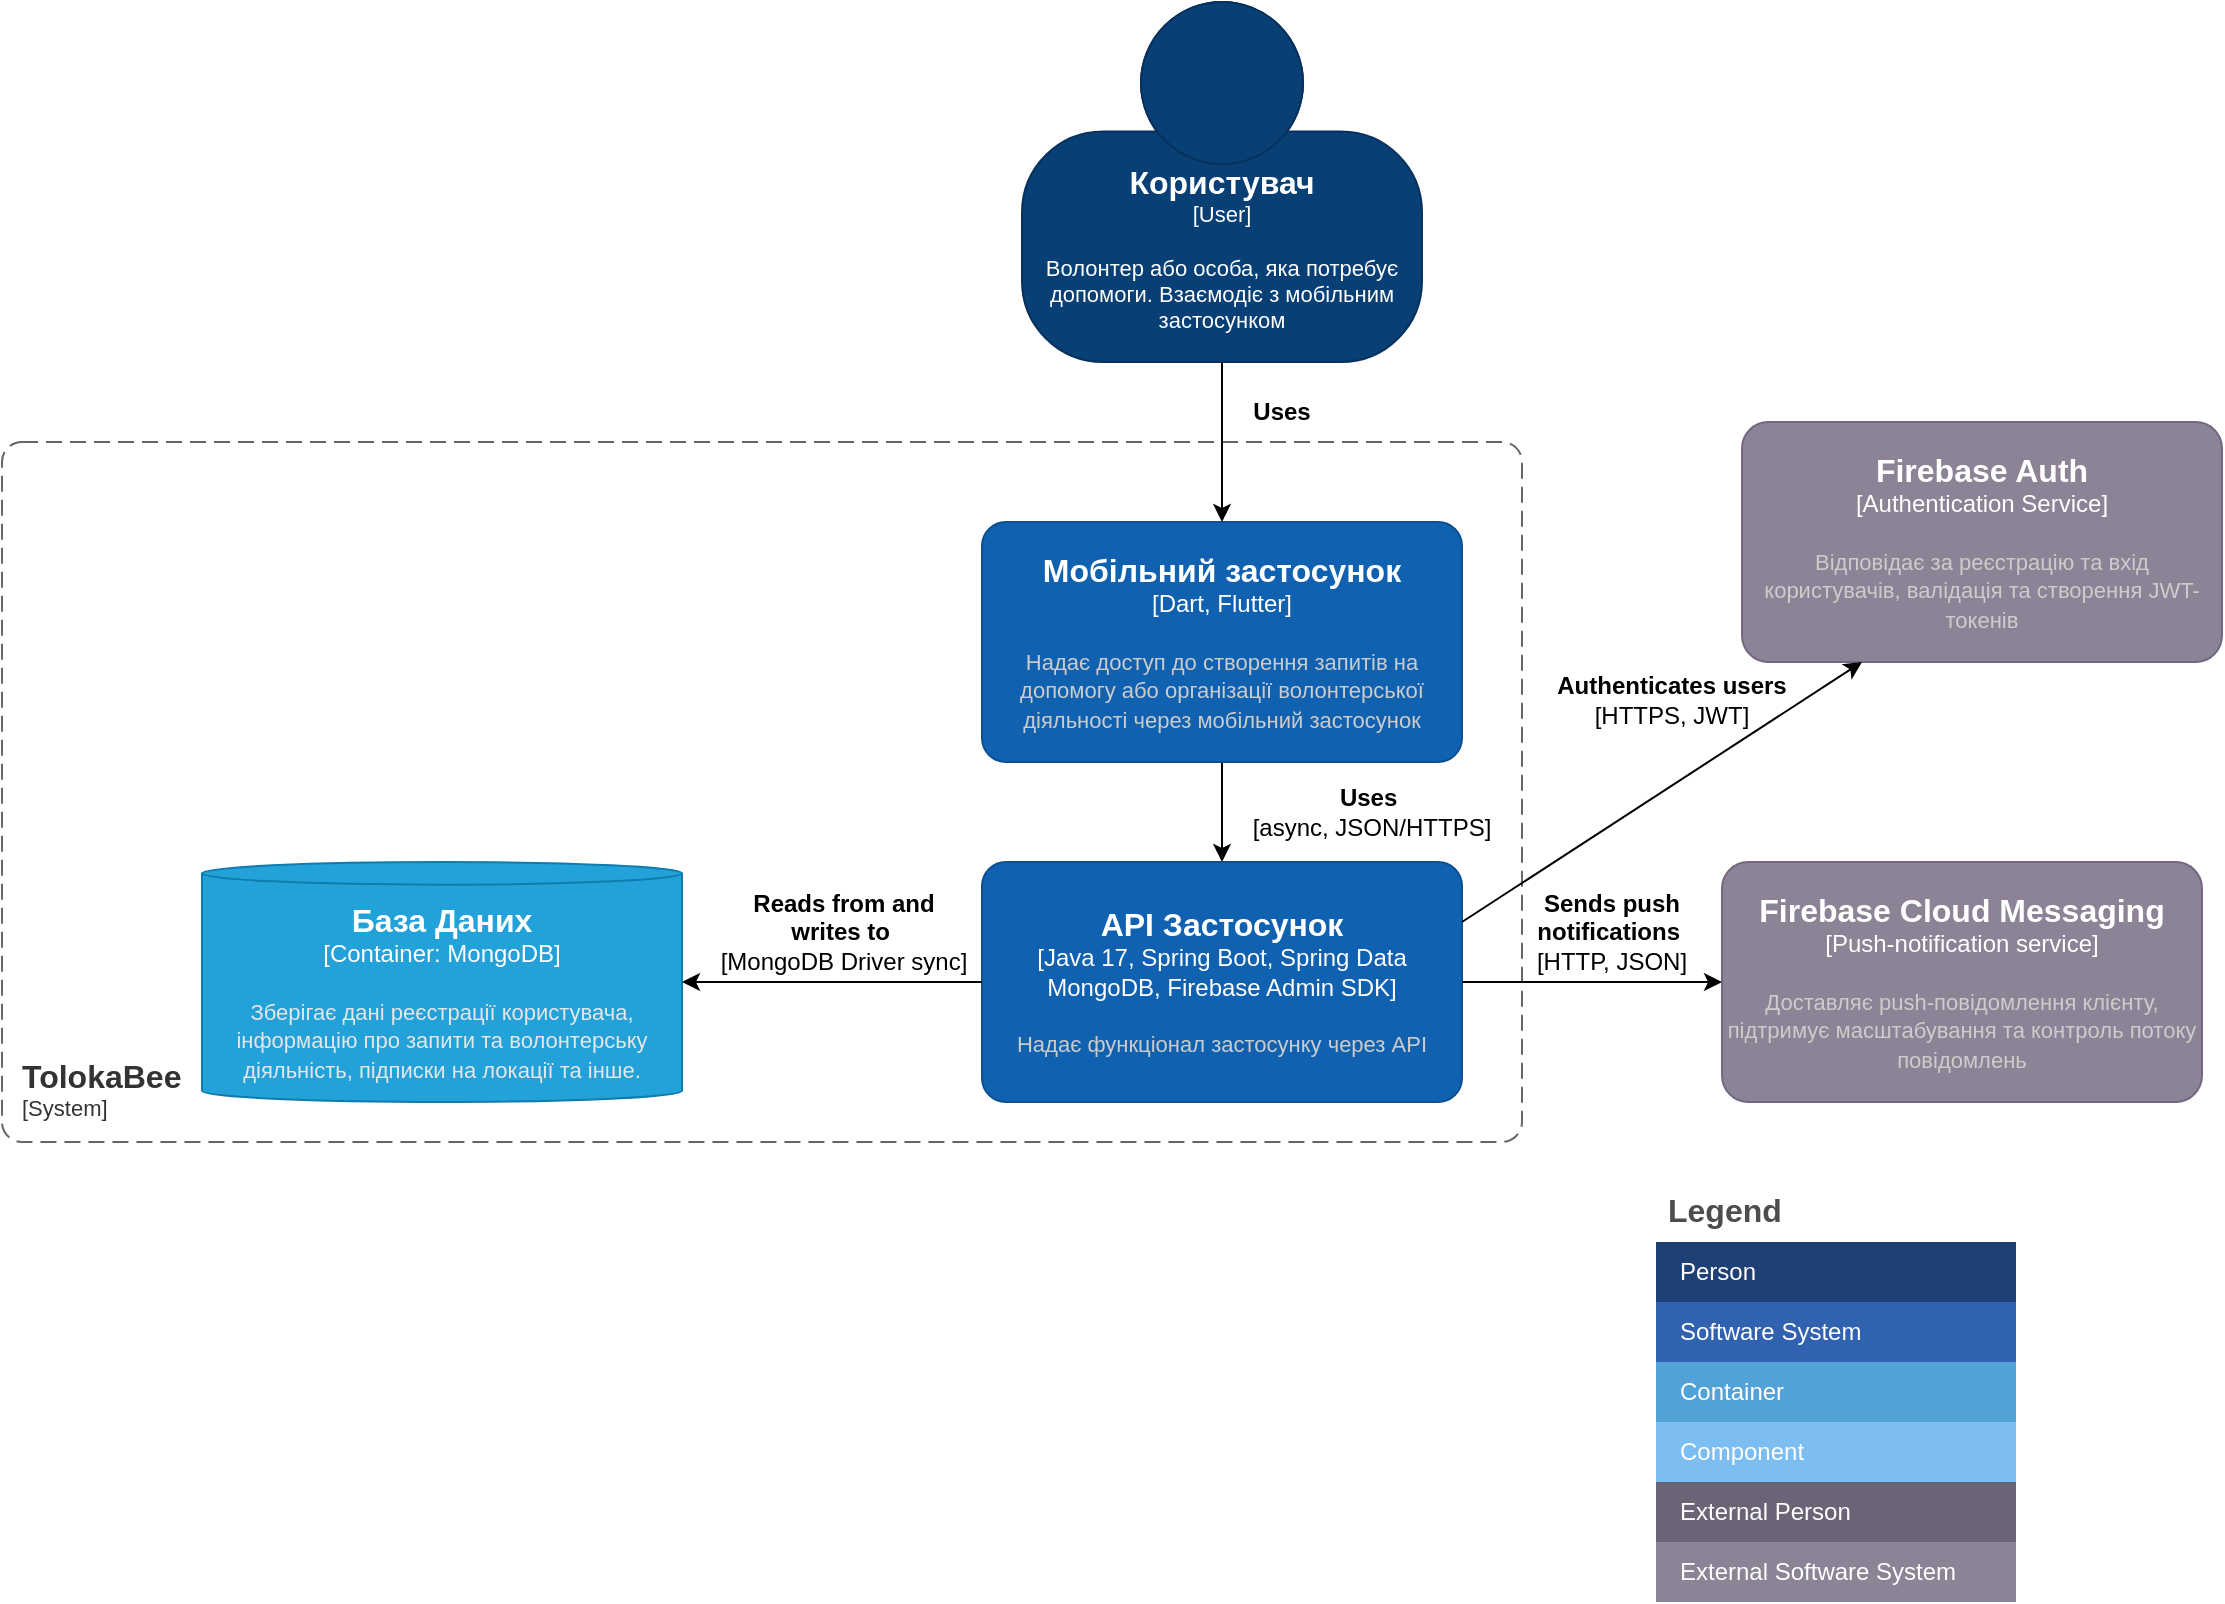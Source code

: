 <mxfile version="27.0.3">
  <diagram name="Page-1" id="E42YmNKihHEEokpnY68K">
    <mxGraphModel dx="1018" dy="655" grid="1" gridSize="10" guides="1" tooltips="1" connect="1" arrows="1" fold="1" page="1" pageScale="1" pageWidth="827" pageHeight="1169" math="0" shadow="0">
      <root>
        <mxCell id="0" />
        <mxCell id="1" parent="0" />
        <object placeholders="1" c4Name="Користувач" c4Type="User" c4Description="Волонтер або особа, яка потребує допомоги. Взаємодіє з мобільним застосунком" label="&lt;font style=&quot;font-size: 16px&quot;&gt;&lt;b&gt;%c4Name%&lt;/b&gt;&lt;/font&gt;&lt;div&gt;[%c4Type%]&lt;/div&gt;&lt;br&gt;&lt;div&gt;&lt;font style=&quot;font-size: 11px&quot;&gt;&lt;font color=&quot;#ffffff&quot;&gt;%c4Description%&lt;/font&gt;&lt;/div&gt;" id="LY2MYRDBWXK7tAVEJBXh-1">
          <mxCell style="html=1;fontSize=11;dashed=0;whiteSpace=wrap;fillColor=#083F75;strokeColor=#06315C;fontColor=#ffffff;shape=mxgraph.c4.person2;align=center;metaEdit=1;points=[[0.5,0,0],[1,0.5,0],[1,0.75,0],[0.75,1,0],[0.5,1,0],[0.25,1,0],[0,0.75,0],[0,0.5,0]];resizable=0;" parent="1" vertex="1">
            <mxGeometry x="550" y="40" width="200" height="180" as="geometry" />
          </mxCell>
        </object>
        <object placeholders="1" c4Name="TolokaBee" c4Type="SystemScopeBoundary" c4Application="System" label="&lt;font style=&quot;font-size: 16px&quot;&gt;&lt;b&gt;&lt;div style=&quot;text-align: left&quot;&gt;%c4Name%&lt;/div&gt;&lt;/b&gt;&lt;/font&gt;&lt;div style=&quot;text-align: left&quot;&gt;[%c4Application%]&lt;/div&gt;" id="LY2MYRDBWXK7tAVEJBXh-2">
          <mxCell style="rounded=1;fontSize=11;whiteSpace=wrap;html=1;dashed=1;arcSize=20;fillColor=none;strokeColor=#666666;fontColor=#333333;labelBackgroundColor=none;align=left;verticalAlign=bottom;labelBorderColor=none;spacingTop=0;spacing=10;dashPattern=8 4;metaEdit=1;rotatable=0;perimeter=rectanglePerimeter;noLabel=0;labelPadding=0;allowArrows=0;connectable=0;expand=0;recursiveResize=0;editable=1;pointerEvents=0;absoluteArcSize=1;points=[[0.25,0,0],[0.5,0,0],[0.75,0,0],[1,0.25,0],[1,0.5,0],[1,0.75,0],[0.75,1,0],[0.5,1,0],[0.25,1,0],[0,0.75,0],[0,0.5,0],[0,0.25,0]];" parent="1" vertex="1">
            <mxGeometry x="40" y="260" width="760" height="350" as="geometry" />
          </mxCell>
        </object>
        <mxCell id="LY2MYRDBWXK7tAVEJBXh-3" style="edgeStyle=orthogonalEdgeStyle;rounded=0;orthogonalLoop=1;jettySize=auto;html=1;" parent="1" source="LY2MYRDBWXK7tAVEJBXh-4" target="LY2MYRDBWXK7tAVEJBXh-7" edge="1">
          <mxGeometry relative="1" as="geometry" />
        </mxCell>
        <object placeholders="1" c4Name="Мобільний застосунок" c4Type="Dart, Flutter" c4Description="Надає доступ до створення запитів на допомогу або організації волонтерської діяльності через мобільний застосунок" label="&lt;font style=&quot;font-size: 16px&quot;&gt;&lt;b&gt;%c4Name%&lt;/b&gt;&lt;/font&gt;&lt;div&gt;[%c4Type%]&lt;/div&gt;&lt;br&gt;&lt;div&gt;&lt;font style=&quot;font-size: 11px&quot;&gt;&lt;font color=&quot;#cccccc&quot;&gt;%c4Description%&lt;/font&gt;&lt;/div&gt;" id="LY2MYRDBWXK7tAVEJBXh-4">
          <mxCell style="rounded=1;whiteSpace=wrap;html=1;labelBackgroundColor=none;fillColor=#1061B0;fontColor=#ffffff;align=center;arcSize=10;strokeColor=#0D5091;metaEdit=1;resizable=0;points=[[0.25,0,0],[0.5,0,0],[0.75,0,0],[1,0.25,0],[1,0.5,0],[1,0.75,0],[0.75,1,0],[0.5,1,0],[0.25,1,0],[0,0.75,0],[0,0.5,0],[0,0.25,0]];" parent="1" vertex="1">
            <mxGeometry x="530" y="300" width="240" height="120" as="geometry" />
          </mxCell>
        </object>
        <mxCell id="LY2MYRDBWXK7tAVEJBXh-5" style="edgeStyle=orthogonalEdgeStyle;rounded=0;orthogonalLoop=1;jettySize=auto;html=1;entryX=0.5;entryY=0;entryDx=0;entryDy=0;entryPerimeter=0;" parent="1" source="LY2MYRDBWXK7tAVEJBXh-1" target="LY2MYRDBWXK7tAVEJBXh-4" edge="1">
          <mxGeometry relative="1" as="geometry" />
        </mxCell>
        <mxCell id="LY2MYRDBWXK7tAVEJBXh-6" value="Uses" style="text;html=1;align=center;verticalAlign=middle;whiteSpace=wrap;rounded=0;fontStyle=1" parent="1" vertex="1">
          <mxGeometry x="650" y="230" width="60" height="30" as="geometry" />
        </mxCell>
        <object placeholders="1" c4Name="API Застосунок" c4Type="Java 17, Spring Boot, Spring Data MongoDB, Firebase Admin SDK" c4Description="Надає функціонал застосунку через API" label="&lt;font style=&quot;font-size: 16px&quot;&gt;&lt;b&gt;%c4Name%&lt;/b&gt;&lt;/font&gt;&lt;div&gt;[%c4Type%]&lt;/div&gt;&lt;br&gt;&lt;div&gt;&lt;font style=&quot;font-size: 11px&quot;&gt;&lt;font color=&quot;#cccccc&quot;&gt;%c4Description%&lt;/font&gt;&lt;/div&gt;" id="LY2MYRDBWXK7tAVEJBXh-7">
          <mxCell style="rounded=1;whiteSpace=wrap;html=1;labelBackgroundColor=none;fillColor=#1061B0;fontColor=#ffffff;align=center;arcSize=10;strokeColor=#0D5091;metaEdit=1;resizable=0;points=[[0.25,0,0],[0.5,0,0],[0.75,0,0],[1,0.25,0],[1,0.5,0],[1,0.75,0],[0.75,1,0],[0.5,1,0],[0.25,1,0],[0,0.75,0],[0,0.5,0],[0,0.25,0]];" parent="1" vertex="1">
            <mxGeometry x="530" y="470" width="240" height="120" as="geometry" />
          </mxCell>
        </object>
        <mxCell id="LY2MYRDBWXK7tAVEJBXh-8" value="&lt;b&gt;Uses&lt;/b&gt;&amp;nbsp;&lt;div&gt;[async, JSON/HTTPS]&lt;/div&gt;" style="text;html=1;align=center;verticalAlign=middle;whiteSpace=wrap;rounded=0;" parent="1" vertex="1">
          <mxGeometry x="660" y="430" width="130" height="30" as="geometry" />
        </mxCell>
        <object placeholders="1" c4Name="База Даних" c4Type="Container" c4Technology="MongoDB" c4Description="Зберігає дані реєстрації користувача, інформацію про запити та волонтерську діяльність, підписки на локації та інше." label="&lt;font style=&quot;font-size: 16px&quot;&gt;&lt;b&gt;%c4Name%&lt;/b&gt;&lt;/font&gt;&lt;div&gt;[%c4Type%:&amp;nbsp;%c4Technology%]&lt;/div&gt;&lt;br&gt;&lt;div&gt;&lt;font style=&quot;font-size: 11px&quot;&gt;&lt;font color=&quot;#E6E6E6&quot;&gt;%c4Description%&lt;/font&gt;&lt;/div&gt;" id="LY2MYRDBWXK7tAVEJBXh-9">
          <mxCell style="shape=cylinder3;size=5.667;whiteSpace=wrap;html=1;boundedLbl=1;rounded=0;labelBackgroundColor=none;fillColor=#23A2D9;fontSize=12;fontColor=#ffffff;align=center;strokeColor=#0E7DAD;metaEdit=1;points=[[0.5,0,0],[1,0.25,0],[1,0.5,0],[1,0.75,0],[0.5,1,0],[0,0.75,0],[0,0.5,0],[0,0.25,0]];resizable=0;" parent="1" vertex="1">
            <mxGeometry x="140" y="470" width="240" height="120" as="geometry" />
          </mxCell>
        </object>
        <mxCell id="LY2MYRDBWXK7tAVEJBXh-10" style="edgeStyle=orthogonalEdgeStyle;rounded=0;orthogonalLoop=1;jettySize=auto;html=1;entryX=1;entryY=0.5;entryDx=0;entryDy=0;entryPerimeter=0;" parent="1" source="LY2MYRDBWXK7tAVEJBXh-7" target="LY2MYRDBWXK7tAVEJBXh-9" edge="1">
          <mxGeometry relative="1" as="geometry" />
        </mxCell>
        <mxCell id="LY2MYRDBWXK7tAVEJBXh-11" value="&lt;b&gt;Reads from and writes to&lt;/b&gt;&amp;nbsp;&lt;div&gt;[MongoDB Driver sync]&lt;/div&gt;" style="text;html=1;align=center;verticalAlign=middle;whiteSpace=wrap;rounded=0;" parent="1" vertex="1">
          <mxGeometry x="396" y="490" width="130" height="30" as="geometry" />
        </mxCell>
        <object placeholders="1" c4Name="Firebase Auth" c4Type="Authentication Service" c4Description="Відповідає за реєстрацію та вхід користувачів, валідація та створення JWT-токенів" label="&lt;font style=&quot;font-size: 16px&quot;&gt;&lt;b&gt;%c4Name%&lt;/b&gt;&lt;/font&gt;&lt;div&gt;[%c4Type%]&lt;/div&gt;&lt;br&gt;&lt;div&gt;&lt;font style=&quot;font-size: 11px&quot;&gt;&lt;font color=&quot;#cccccc&quot;&gt;%c4Description%&lt;/font&gt;&lt;/div&gt;" id="LY2MYRDBWXK7tAVEJBXh-12">
          <mxCell style="rounded=1;whiteSpace=wrap;html=1;labelBackgroundColor=none;fillColor=#8C8496;fontColor=#ffffff;align=center;arcSize=11;strokeColor=#736782;metaEdit=1;resizable=0;points=[[0.25,0,0],[0.5,0,0],[0.75,0,0],[1,0.25,0],[1,0.5,0],[1,0.75,0],[0.75,1,0],[0.5,1,0],[0.25,1,0],[0,0.75,0],[0,0.5,0],[0,0.25,0]];" parent="1" vertex="1">
            <mxGeometry x="910" y="250" width="240" height="120" as="geometry" />
          </mxCell>
        </object>
        <object placeholders="1" c4Name="Firebase Cloud Messaging" c4Type="Push-notification service" c4Description="Доставляє push-повідомлення клієнту, підтримує масштабування та контроль потоку повідомлень" label="&lt;font style=&quot;font-size: 16px&quot;&gt;&lt;b&gt;%c4Name%&lt;/b&gt;&lt;/font&gt;&lt;div&gt;[%c4Type%]&lt;/div&gt;&lt;br&gt;&lt;div&gt;&lt;font style=&quot;font-size: 11px&quot;&gt;&lt;font color=&quot;#cccccc&quot;&gt;%c4Description%&lt;/font&gt;&lt;/div&gt;" id="LY2MYRDBWXK7tAVEJBXh-13">
          <mxCell style="rounded=1;whiteSpace=wrap;html=1;labelBackgroundColor=none;fillColor=#8C8496;fontColor=#ffffff;align=center;arcSize=11;strokeColor=#736782;metaEdit=1;resizable=0;points=[[0.25,0,0],[0.5,0,0],[0.75,0,0],[1,0.25,0],[1,0.5,0],[1,0.75,0],[0.75,1,0],[0.5,1,0],[0.25,1,0],[0,0.75,0],[0,0.5,0],[0,0.25,0]];" parent="1" vertex="1">
            <mxGeometry x="900" y="470" width="240" height="120" as="geometry" />
          </mxCell>
        </object>
        <mxCell id="LY2MYRDBWXK7tAVEJBXh-14" style="rounded=0;orthogonalLoop=1;jettySize=auto;html=1;exitX=1;exitY=0.25;exitDx=0;exitDy=0;exitPerimeter=0;entryX=0.25;entryY=1;entryDx=0;entryDy=0;entryPerimeter=0;" parent="1" source="LY2MYRDBWXK7tAVEJBXh-7" target="LY2MYRDBWXK7tAVEJBXh-12" edge="1">
          <mxGeometry relative="1" as="geometry" />
        </mxCell>
        <mxCell id="LY2MYRDBWXK7tAVEJBXh-15" style="edgeStyle=orthogonalEdgeStyle;rounded=0;orthogonalLoop=1;jettySize=auto;html=1;exitX=1;exitY=0.5;exitDx=0;exitDy=0;exitPerimeter=0;entryX=0;entryY=0.5;entryDx=0;entryDy=0;entryPerimeter=0;" parent="1" source="LY2MYRDBWXK7tAVEJBXh-7" target="LY2MYRDBWXK7tAVEJBXh-13" edge="1">
          <mxGeometry relative="1" as="geometry" />
        </mxCell>
        <mxCell id="LY2MYRDBWXK7tAVEJBXh-16" value="&lt;b&gt;Authenticates users &lt;/b&gt;[HTTPS, JWT]" style="text;html=1;align=center;verticalAlign=middle;whiteSpace=wrap;rounded=0;" parent="1" vertex="1">
          <mxGeometry x="810" y="374" width="130" height="30" as="geometry" />
        </mxCell>
        <mxCell id="LY2MYRDBWXK7tAVEJBXh-17" value="&lt;b&gt;Sends push notifications&amp;nbsp;&lt;/b&gt;&lt;div&gt;[HTTP, JSON]&lt;/div&gt;" style="text;html=1;align=center;verticalAlign=middle;whiteSpace=wrap;rounded=0;" parent="1" vertex="1">
          <mxGeometry x="780" y="490" width="130" height="30" as="geometry" />
        </mxCell>
        <mxCell id="LY2MYRDBWXK7tAVEJBXh-18" value="Legend" style="shape=table;startSize=30;container=1;collapsible=0;childLayout=tableLayout;fontSize=16;align=left;verticalAlign=top;fillColor=none;strokeColor=none;fontColor=#4D4D4D;fontStyle=1;spacingLeft=6;spacing=0;resizable=0;" parent="1" vertex="1">
          <mxGeometry x="867" y="630" width="180" height="210" as="geometry" />
        </mxCell>
        <mxCell id="LY2MYRDBWXK7tAVEJBXh-19" value="" style="shape=tableRow;horizontal=0;startSize=0;swimlaneHead=0;swimlaneBody=0;strokeColor=inherit;top=0;left=0;bottom=0;right=0;collapsible=0;dropTarget=0;fillColor=none;points=[[0,0.5],[1,0.5]];portConstraint=eastwest;fontSize=12;" parent="LY2MYRDBWXK7tAVEJBXh-18" vertex="1">
          <mxGeometry y="30" width="180" height="30" as="geometry" />
        </mxCell>
        <mxCell id="LY2MYRDBWXK7tAVEJBXh-20" value="Person" style="shape=partialRectangle;html=1;whiteSpace=wrap;connectable=0;strokeColor=inherit;overflow=hidden;fillColor=#1E4074;top=0;left=0;bottom=0;right=0;pointerEvents=1;fontSize=12;align=left;fontColor=#FFFFFF;gradientColor=none;spacingLeft=10;spacingRight=4;" parent="LY2MYRDBWXK7tAVEJBXh-19" vertex="1">
          <mxGeometry width="180" height="30" as="geometry">
            <mxRectangle width="180" height="30" as="alternateBounds" />
          </mxGeometry>
        </mxCell>
        <mxCell id="LY2MYRDBWXK7tAVEJBXh-21" value="" style="shape=tableRow;horizontal=0;startSize=0;swimlaneHead=0;swimlaneBody=0;strokeColor=inherit;top=0;left=0;bottom=0;right=0;collapsible=0;dropTarget=0;fillColor=none;points=[[0,0.5],[1,0.5]];portConstraint=eastwest;fontSize=12;" parent="LY2MYRDBWXK7tAVEJBXh-18" vertex="1">
          <mxGeometry y="60" width="180" height="30" as="geometry" />
        </mxCell>
        <mxCell id="LY2MYRDBWXK7tAVEJBXh-22" value="Software System" style="shape=partialRectangle;html=1;whiteSpace=wrap;connectable=0;strokeColor=inherit;overflow=hidden;fillColor=#3162AF;top=0;left=0;bottom=0;right=0;pointerEvents=1;fontSize=12;align=left;fontColor=#FFFFFF;gradientColor=none;spacingLeft=10;spacingRight=4;" parent="LY2MYRDBWXK7tAVEJBXh-21" vertex="1">
          <mxGeometry width="180" height="30" as="geometry">
            <mxRectangle width="180" height="30" as="alternateBounds" />
          </mxGeometry>
        </mxCell>
        <mxCell id="LY2MYRDBWXK7tAVEJBXh-23" value="" style="shape=tableRow;horizontal=0;startSize=0;swimlaneHead=0;swimlaneBody=0;strokeColor=inherit;top=0;left=0;bottom=0;right=0;collapsible=0;dropTarget=0;fillColor=none;points=[[0,0.5],[1,0.5]];portConstraint=eastwest;fontSize=12;" parent="LY2MYRDBWXK7tAVEJBXh-18" vertex="1">
          <mxGeometry y="90" width="180" height="30" as="geometry" />
        </mxCell>
        <mxCell id="LY2MYRDBWXK7tAVEJBXh-24" value="Container" style="shape=partialRectangle;html=1;whiteSpace=wrap;connectable=0;strokeColor=inherit;overflow=hidden;fillColor=#52a2d8;top=0;left=0;bottom=0;right=0;pointerEvents=1;fontSize=12;align=left;fontColor=#FFFFFF;gradientColor=none;spacingLeft=10;spacingRight=4;" parent="LY2MYRDBWXK7tAVEJBXh-23" vertex="1">
          <mxGeometry width="180" height="30" as="geometry">
            <mxRectangle width="180" height="30" as="alternateBounds" />
          </mxGeometry>
        </mxCell>
        <mxCell id="LY2MYRDBWXK7tAVEJBXh-25" value="" style="shape=tableRow;horizontal=0;startSize=0;swimlaneHead=0;swimlaneBody=0;strokeColor=inherit;top=0;left=0;bottom=0;right=0;collapsible=0;dropTarget=0;fillColor=none;points=[[0,0.5],[1,0.5]];portConstraint=eastwest;fontSize=12;" parent="LY2MYRDBWXK7tAVEJBXh-18" vertex="1">
          <mxGeometry y="120" width="180" height="30" as="geometry" />
        </mxCell>
        <mxCell id="LY2MYRDBWXK7tAVEJBXh-26" value="Component" style="shape=partialRectangle;html=1;whiteSpace=wrap;connectable=0;strokeColor=inherit;overflow=hidden;fillColor=#7dbef2;top=0;left=0;bottom=0;right=0;pointerEvents=1;fontSize=12;align=left;fontColor=#FFFFFF;gradientColor=none;spacingLeft=10;spacingRight=4;" parent="LY2MYRDBWXK7tAVEJBXh-25" vertex="1">
          <mxGeometry width="180" height="30" as="geometry">
            <mxRectangle width="180" height="30" as="alternateBounds" />
          </mxGeometry>
        </mxCell>
        <mxCell id="LY2MYRDBWXK7tAVEJBXh-27" value="" style="shape=tableRow;horizontal=0;startSize=0;swimlaneHead=0;swimlaneBody=0;strokeColor=inherit;top=0;left=0;bottom=0;right=0;collapsible=0;dropTarget=0;fillColor=none;points=[[0,0.5],[1,0.5]];portConstraint=eastwest;fontSize=12;" parent="LY2MYRDBWXK7tAVEJBXh-18" vertex="1">
          <mxGeometry y="150" width="180" height="30" as="geometry" />
        </mxCell>
        <mxCell id="LY2MYRDBWXK7tAVEJBXh-28" value="External Person" style="shape=partialRectangle;html=1;whiteSpace=wrap;connectable=0;strokeColor=inherit;overflow=hidden;fillColor=#6b6477;top=0;left=0;bottom=0;right=0;pointerEvents=1;fontSize=12;align=left;fontColor=#FFFFFF;gradientColor=none;spacingLeft=10;spacingRight=4;" parent="LY2MYRDBWXK7tAVEJBXh-27" vertex="1">
          <mxGeometry width="180" height="30" as="geometry">
            <mxRectangle width="180" height="30" as="alternateBounds" />
          </mxGeometry>
        </mxCell>
        <mxCell id="LY2MYRDBWXK7tAVEJBXh-29" value="" style="shape=tableRow;horizontal=0;startSize=0;swimlaneHead=0;swimlaneBody=0;strokeColor=inherit;top=0;left=0;bottom=0;right=0;collapsible=0;dropTarget=0;fillColor=none;points=[[0,0.5],[1,0.5]];portConstraint=eastwest;fontSize=12;" parent="LY2MYRDBWXK7tAVEJBXh-18" vertex="1">
          <mxGeometry y="180" width="180" height="30" as="geometry" />
        </mxCell>
        <mxCell id="LY2MYRDBWXK7tAVEJBXh-30" value="External Software System" style="shape=partialRectangle;html=1;whiteSpace=wrap;connectable=0;strokeColor=inherit;overflow=hidden;fillColor=#8b8496;top=0;left=0;bottom=0;right=0;pointerEvents=1;fontSize=12;align=left;fontColor=#FFFFFF;gradientColor=none;spacingLeft=10;spacingRight=4;" parent="LY2MYRDBWXK7tAVEJBXh-29" vertex="1">
          <mxGeometry width="180" height="30" as="geometry">
            <mxRectangle width="180" height="30" as="alternateBounds" />
          </mxGeometry>
        </mxCell>
      </root>
    </mxGraphModel>
  </diagram>
</mxfile>
